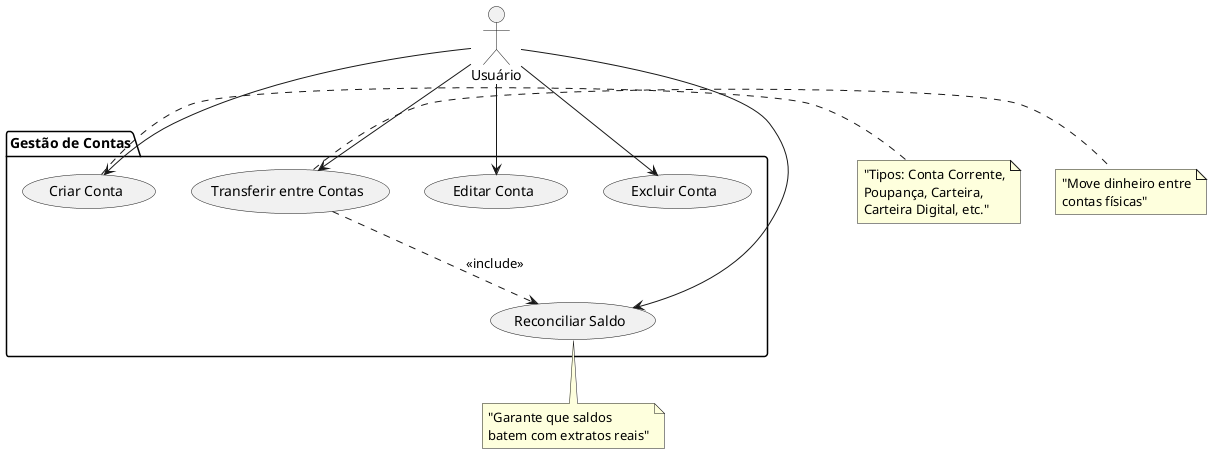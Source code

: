 @startuml
' Casos de Uso - Gestão de Contas

actor "Usuário" as User

package "Gestão de Contas" {
  usecase "Criar Conta" as UC7
  usecase "Editar Conta" as UC8
  usecase "Excluir Conta" as UC9
  usecase "Transferir entre Contas" as UC10
  usecase "Reconciliar Saldo" as UC11
}

' === RELACIONAMENTOS ===
User --> UC7
User --> UC8
User --> UC9
User --> UC10
User --> UC11

' === RELACIONAMENTOS ENTRE CASOS DE USO ===
UC10 ..> UC11 : <<include>>

note right of UC7 : "Tipos: Conta Corrente,\nPoupança, Carteira,\nCarteira Digital, etc."
note right of UC10 : "Move dinheiro entre\ncontas físicas"
note bottom of UC11 : "Garante que saldos\nbatem com extratos reais"

@enduml
